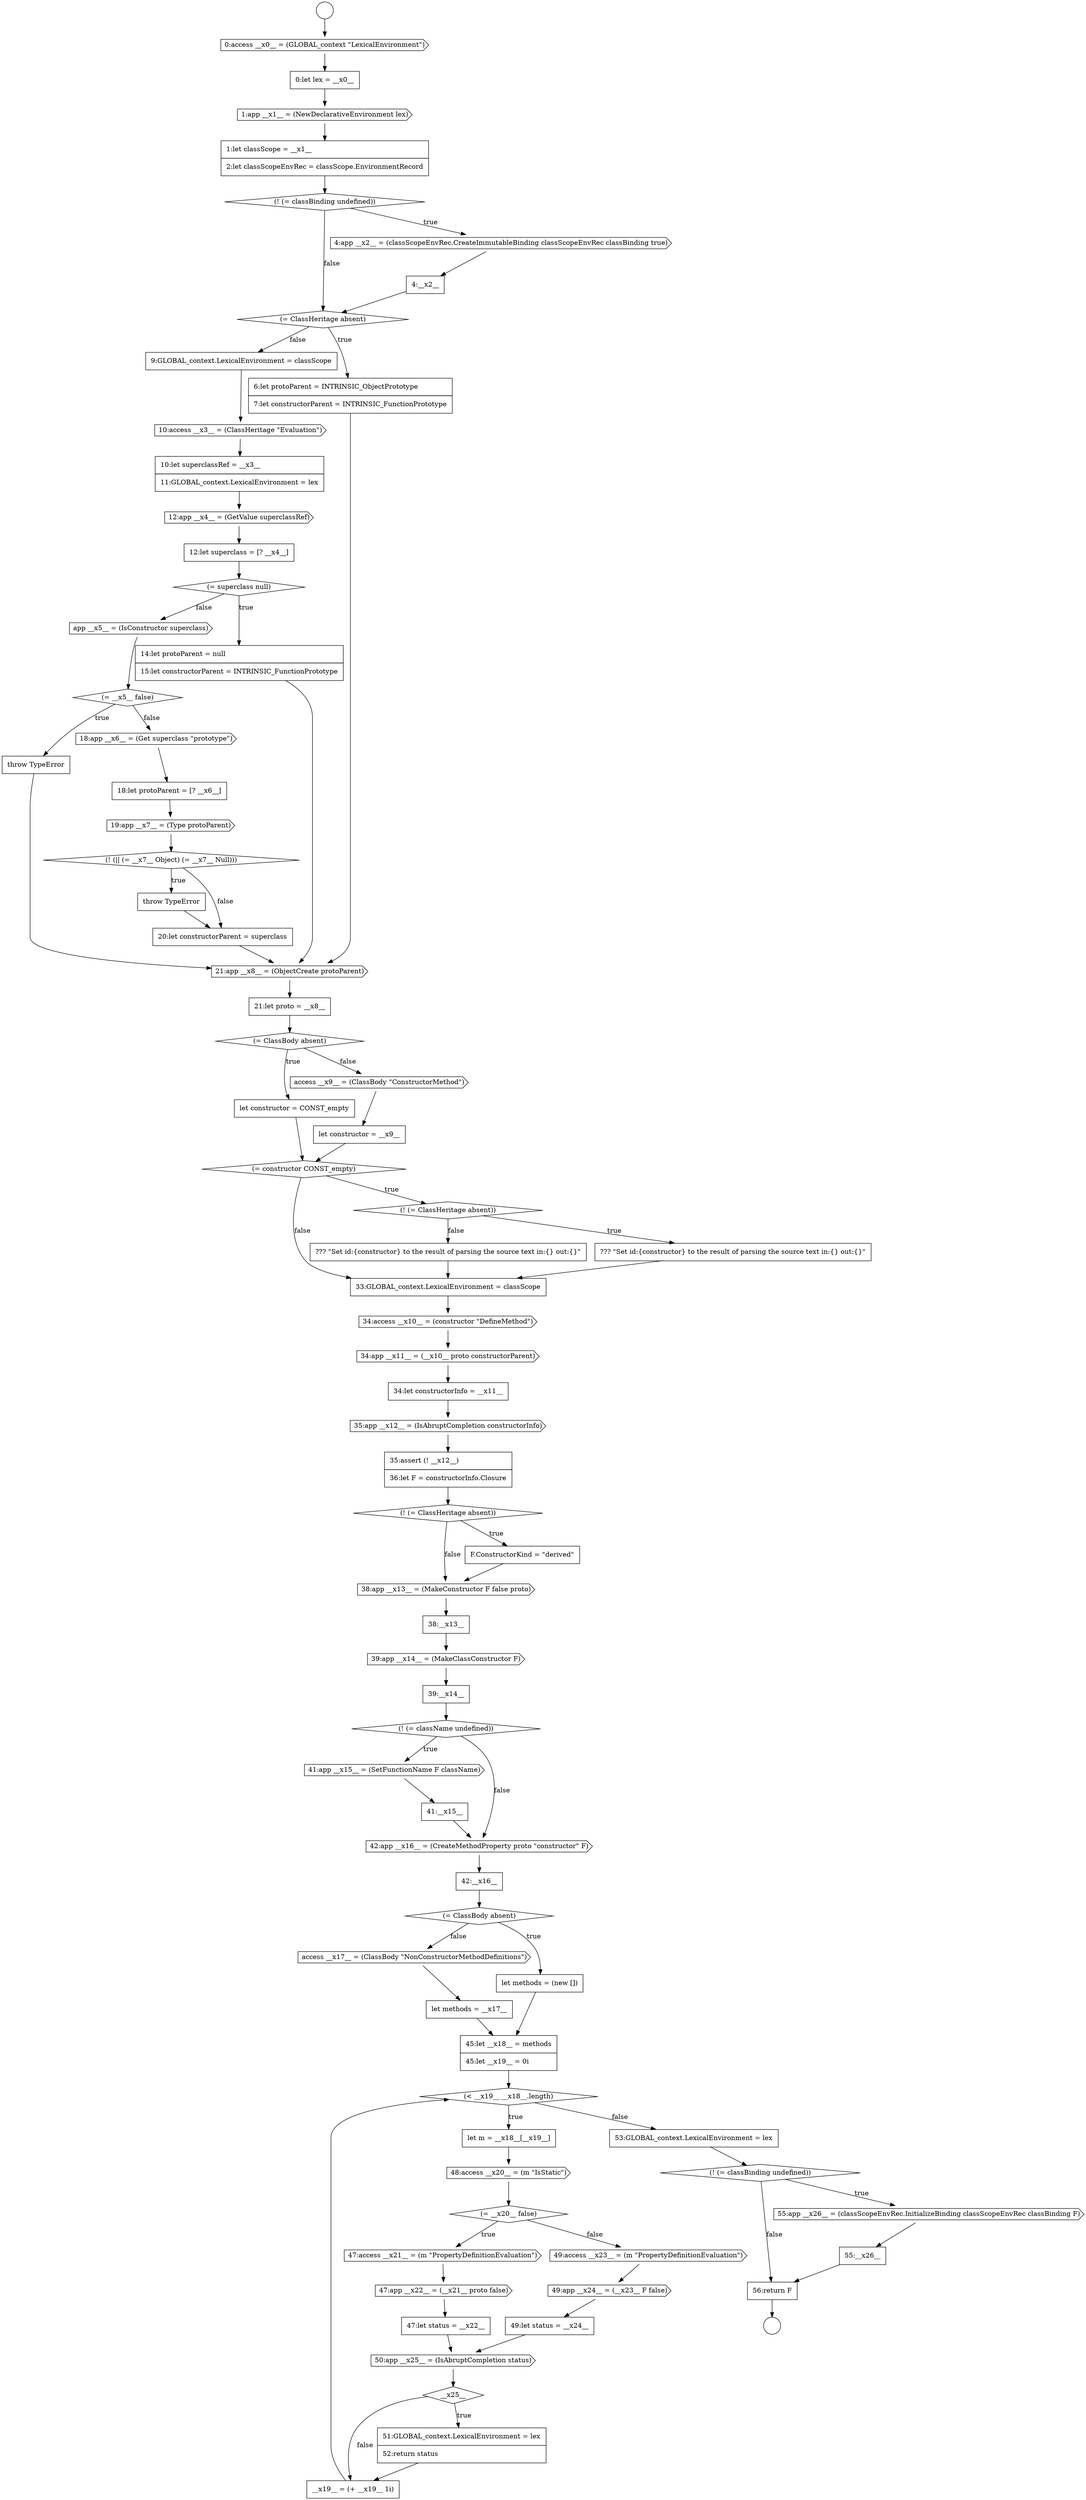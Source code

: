 digraph {
  node9356 [shape=none, margin=0, label=<<font color="black">
    <table border="0" cellborder="1" cellspacing="0" cellpadding="10">
      <tr><td align="left">33:GLOBAL_context.LexicalEnvironment = classScope</td></tr>
    </table>
  </font>> color="black" fillcolor="white" style=filled]
  node9362 [shape=diamond, label=<<font color="black">(! (= ClassHeritage absent))</font>> color="black" fillcolor="white" style=filled]
  node9339 [shape=none, margin=0, label=<<font color="black">
    <table border="0" cellborder="1" cellspacing="0" cellpadding="10">
      <tr><td align="left">throw TypeError</td></tr>
    </table>
  </font>> color="black" fillcolor="white" style=filled]
  node9327 [shape=none, margin=0, label=<<font color="black">
    <table border="0" cellborder="1" cellspacing="0" cellpadding="10">
      <tr><td align="left">4:__x2__</td></tr>
    </table>
  </font>> color="black" fillcolor="white" style=filled]
  node9334 [shape=none, margin=0, label=<<font color="black">
    <table border="0" cellborder="1" cellspacing="0" cellpadding="10">
      <tr><td align="left">12:let superclass = [? __x4__]</td></tr>
    </table>
  </font>> color="black" fillcolor="white" style=filled]
  node9343 [shape=diamond, label=<<font color="black">(! (|| (= __x7__ Object) (= __x7__ Null)))</font>> color="black" fillcolor="white" style=filled]
  node9382 [shape=cds, label=<<font color="black">47:access __x21__ = (m &quot;PropertyDefinitionEvaluation&quot;)</font>> color="black" fillcolor="white" style=filled]
  node9385 [shape=cds, label=<<font color="black">49:access __x23__ = (m &quot;PropertyDefinitionEvaluation&quot;)</font>> color="black" fillcolor="white" style=filled]
  node9342 [shape=cds, label=<<font color="black">19:app __x7__ = (Type protoParent)</font>> color="black" fillcolor="white" style=filled]
  node9383 [shape=cds, label=<<font color="black">47:app __x22__ = (__x21__ proto false)</font>> color="black" fillcolor="white" style=filled]
  node9324 [shape=none, margin=0, label=<<font color="black">
    <table border="0" cellborder="1" cellspacing="0" cellpadding="10">
      <tr><td align="left">1:let classScope = __x1__</td></tr>
      <tr><td align="left">2:let classScopeEnvRec = classScope.EnvironmentRecord</td></tr>
    </table>
  </font>> color="black" fillcolor="white" style=filled]
  node9337 [shape=cds, label=<<font color="black">app __x5__ = (IsConstructor superclass)</font>> color="black" fillcolor="white" style=filled]
  node9364 [shape=cds, label=<<font color="black">38:app __x13__ = (MakeConstructor F false proto)</font>> color="black" fillcolor="white" style=filled]
  node9373 [shape=diamond, label=<<font color="black">(= ClassBody absent)</font>> color="black" fillcolor="white" style=filled]
  node9351 [shape=none, margin=0, label=<<font color="black">
    <table border="0" cellborder="1" cellspacing="0" cellpadding="10">
      <tr><td align="left">let constructor = __x9__</td></tr>
    </table>
  </font>> color="black" fillcolor="white" style=filled]
  node9379 [shape=none, margin=0, label=<<font color="black">
    <table border="0" cellborder="1" cellspacing="0" cellpadding="10">
      <tr><td align="left">let m = __x18__[__x19__]</td></tr>
    </table>
  </font>> color="black" fillcolor="white" style=filled]
  node9396 [shape=none, margin=0, label=<<font color="black">
    <table border="0" cellborder="1" cellspacing="0" cellpadding="10">
      <tr><td align="left">56:return F</td></tr>
    </table>
  </font>> color="black" fillcolor="white" style=filled]
  node9394 [shape=cds, label=<<font color="black">55:app __x26__ = (classScopeEnvRec.InitializeBinding classScopeEnvRec classBinding F)</font>> color="black" fillcolor="white" style=filled]
  node9332 [shape=none, margin=0, label=<<font color="black">
    <table border="0" cellborder="1" cellspacing="0" cellpadding="10">
      <tr><td align="left">10:let superclassRef = __x3__</td></tr>
      <tr><td align="left">11:GLOBAL_context.LexicalEnvironment = lex</td></tr>
    </table>
  </font>> color="black" fillcolor="white" style=filled]
  node9360 [shape=cds, label=<<font color="black">35:app __x12__ = (IsAbruptCompletion constructorInfo)</font>> color="black" fillcolor="white" style=filled]
  node9336 [shape=none, margin=0, label=<<font color="black">
    <table border="0" cellborder="1" cellspacing="0" cellpadding="10">
      <tr><td align="left">14:let protoParent = null</td></tr>
      <tr><td align="left">15:let constructorParent = INTRINSIC_FunctionPrototype</td></tr>
    </table>
  </font>> color="black" fillcolor="white" style=filled]
  node9330 [shape=none, margin=0, label=<<font color="black">
    <table border="0" cellborder="1" cellspacing="0" cellpadding="10">
      <tr><td align="left">9:GLOBAL_context.LexicalEnvironment = classScope</td></tr>
    </table>
  </font>> color="black" fillcolor="white" style=filled]
  node9388 [shape=cds, label=<<font color="black">50:app __x25__ = (IsAbruptCompletion status)</font>> color="black" fillcolor="white" style=filled]
  node9319 [shape=circle label=" " color="black" fillcolor="white" style=filled]
  node9369 [shape=cds, label=<<font color="black">41:app __x15__ = (SetFunctionName F className)</font>> color="black" fillcolor="white" style=filled]
  node9341 [shape=none, margin=0, label=<<font color="black">
    <table border="0" cellborder="1" cellspacing="0" cellpadding="10">
      <tr><td align="left">18:let protoParent = [? __x6__]</td></tr>
    </table>
  </font>> color="black" fillcolor="white" style=filled]
  node9368 [shape=diamond, label=<<font color="black">(! (= className undefined))</font>> color="black" fillcolor="white" style=filled]
  node9347 [shape=none, margin=0, label=<<font color="black">
    <table border="0" cellborder="1" cellspacing="0" cellpadding="10">
      <tr><td align="left">21:let proto = __x8__</td></tr>
    </table>
  </font>> color="black" fillcolor="white" style=filled]
  node9340 [shape=cds, label=<<font color="black">18:app __x6__ = (Get superclass &quot;prototype&quot;)</font>> color="black" fillcolor="white" style=filled]
  node9323 [shape=cds, label=<<font color="black">1:app __x1__ = (NewDeclarativeEnvironment lex)</font>> color="black" fillcolor="white" style=filled]
  node9384 [shape=none, margin=0, label=<<font color="black">
    <table border="0" cellborder="1" cellspacing="0" cellpadding="10">
      <tr><td align="left">47:let status = __x22__</td></tr>
    </table>
  </font>> color="black" fillcolor="white" style=filled]
  node9380 [shape=cds, label=<<font color="black">48:access __x20__ = (m &quot;IsStatic&quot;)</font>> color="black" fillcolor="white" style=filled]
  node9391 [shape=none, margin=0, label=<<font color="black">
    <table border="0" cellborder="1" cellspacing="0" cellpadding="10">
      <tr><td align="left">__x19__ = (+ __x19__ 1i)</td></tr>
    </table>
  </font>> color="black" fillcolor="white" style=filled]
  node9355 [shape=none, margin=0, label=<<font color="black">
    <table border="0" cellborder="1" cellspacing="0" cellpadding="10">
      <tr><td align="left">??? &quot;Set id:{constructor} to the result of parsing the source text in:{} out:{}&quot;</td></tr>
    </table>
  </font>> color="black" fillcolor="white" style=filled]
  node9328 [shape=diamond, label=<<font color="black">(= ClassHeritage absent)</font>> color="black" fillcolor="white" style=filled]
  node9376 [shape=none, margin=0, label=<<font color="black">
    <table border="0" cellborder="1" cellspacing="0" cellpadding="10">
      <tr><td align="left">let methods = __x17__</td></tr>
    </table>
  </font>> color="black" fillcolor="white" style=filled]
  node9333 [shape=cds, label=<<font color="black">12:app __x4__ = (GetValue superclassRef)</font>> color="black" fillcolor="white" style=filled]
  node9387 [shape=none, margin=0, label=<<font color="black">
    <table border="0" cellborder="1" cellspacing="0" cellpadding="10">
      <tr><td align="left">49:let status = __x24__</td></tr>
    </table>
  </font>> color="black" fillcolor="white" style=filled]
  node9392 [shape=none, margin=0, label=<<font color="black">
    <table border="0" cellborder="1" cellspacing="0" cellpadding="10">
      <tr><td align="left">53:GLOBAL_context.LexicalEnvironment = lex</td></tr>
    </table>
  </font>> color="black" fillcolor="white" style=filled]
  node9348 [shape=diamond, label=<<font color="black">(= ClassBody absent)</font>> color="black" fillcolor="white" style=filled]
  node9372 [shape=none, margin=0, label=<<font color="black">
    <table border="0" cellborder="1" cellspacing="0" cellpadding="10">
      <tr><td align="left">42:__x16__</td></tr>
    </table>
  </font>> color="black" fillcolor="white" style=filled]
  node9365 [shape=none, margin=0, label=<<font color="black">
    <table border="0" cellborder="1" cellspacing="0" cellpadding="10">
      <tr><td align="left">38:__x13__</td></tr>
    </table>
  </font>> color="black" fillcolor="white" style=filled]
  node9359 [shape=none, margin=0, label=<<font color="black">
    <table border="0" cellborder="1" cellspacing="0" cellpadding="10">
      <tr><td align="left">34:let constructorInfo = __x11__</td></tr>
    </table>
  </font>> color="black" fillcolor="white" style=filled]
  node9352 [shape=diamond, label=<<font color="black">(= constructor CONST_empty)</font>> color="black" fillcolor="white" style=filled]
  node9320 [shape=circle label=" " color="black" fillcolor="white" style=filled]
  node9354 [shape=none, margin=0, label=<<font color="black">
    <table border="0" cellborder="1" cellspacing="0" cellpadding="10">
      <tr><td align="left">??? &quot;Set id:{constructor} to the result of parsing the source text in:{} out:{}&quot;</td></tr>
    </table>
  </font>> color="black" fillcolor="white" style=filled]
  node9390 [shape=none, margin=0, label=<<font color="black">
    <table border="0" cellborder="1" cellspacing="0" cellpadding="10">
      <tr><td align="left">51:GLOBAL_context.LexicalEnvironment = lex</td></tr>
      <tr><td align="left">52:return status</td></tr>
    </table>
  </font>> color="black" fillcolor="white" style=filled]
  node9344 [shape=none, margin=0, label=<<font color="black">
    <table border="0" cellborder="1" cellspacing="0" cellpadding="10">
      <tr><td align="left">throw TypeError</td></tr>
    </table>
  </font>> color="black" fillcolor="white" style=filled]
  node9349 [shape=none, margin=0, label=<<font color="black">
    <table border="0" cellborder="1" cellspacing="0" cellpadding="10">
      <tr><td align="left">let constructor = CONST_empty</td></tr>
    </table>
  </font>> color="black" fillcolor="white" style=filled]
  node9375 [shape=cds, label=<<font color="black">access __x17__ = (ClassBody &quot;NonConstructorMethodDefinitions&quot;)</font>> color="black" fillcolor="white" style=filled]
  node9377 [shape=none, margin=0, label=<<font color="black">
    <table border="0" cellborder="1" cellspacing="0" cellpadding="10">
      <tr><td align="left">45:let __x18__ = methods</td></tr>
      <tr><td align="left">45:let __x19__ = 0i</td></tr>
    </table>
  </font>> color="black" fillcolor="white" style=filled]
  node9322 [shape=none, margin=0, label=<<font color="black">
    <table border="0" cellborder="1" cellspacing="0" cellpadding="10">
      <tr><td align="left">0:let lex = __x0__</td></tr>
    </table>
  </font>> color="black" fillcolor="white" style=filled]
  node9381 [shape=diamond, label=<<font color="black">(= __x20__ false)</font>> color="black" fillcolor="white" style=filled]
  node9371 [shape=cds, label=<<font color="black">42:app __x16__ = (CreateMethodProperty proto &quot;constructor&quot; F)</font>> color="black" fillcolor="white" style=filled]
  node9366 [shape=cds, label=<<font color="black">39:app __x14__ = (MakeClassConstructor F)</font>> color="black" fillcolor="white" style=filled]
  node9345 [shape=none, margin=0, label=<<font color="black">
    <table border="0" cellborder="1" cellspacing="0" cellpadding="10">
      <tr><td align="left">20:let constructorParent = superclass</td></tr>
    </table>
  </font>> color="black" fillcolor="white" style=filled]
  node9358 [shape=cds, label=<<font color="black">34:app __x11__ = (__x10__ proto constructorParent)</font>> color="black" fillcolor="white" style=filled]
  node9386 [shape=cds, label=<<font color="black">49:app __x24__ = (__x23__ F false)</font>> color="black" fillcolor="white" style=filled]
  node9353 [shape=diamond, label=<<font color="black">(! (= ClassHeritage absent))</font>> color="black" fillcolor="white" style=filled]
  node9363 [shape=none, margin=0, label=<<font color="black">
    <table border="0" cellborder="1" cellspacing="0" cellpadding="10">
      <tr><td align="left">F.ConstructorKind = &quot;derived&quot;</td></tr>
    </table>
  </font>> color="black" fillcolor="white" style=filled]
  node9326 [shape=cds, label=<<font color="black">4:app __x2__ = (classScopeEnvRec.CreateImmutableBinding classScopeEnvRec classBinding true)</font>> color="black" fillcolor="white" style=filled]
  node9374 [shape=none, margin=0, label=<<font color="black">
    <table border="0" cellborder="1" cellspacing="0" cellpadding="10">
      <tr><td align="left">let methods = (new [])</td></tr>
    </table>
  </font>> color="black" fillcolor="white" style=filled]
  node9395 [shape=none, margin=0, label=<<font color="black">
    <table border="0" cellborder="1" cellspacing="0" cellpadding="10">
      <tr><td align="left">55:__x26__</td></tr>
    </table>
  </font>> color="black" fillcolor="white" style=filled]
  node9389 [shape=diamond, label=<<font color="black">__x25__</font>> color="black" fillcolor="white" style=filled]
  node9338 [shape=diamond, label=<<font color="black">(= __x5__ false)</font>> color="black" fillcolor="white" style=filled]
  node9393 [shape=diamond, label=<<font color="black">(! (= classBinding undefined))</font>> color="black" fillcolor="white" style=filled]
  node9350 [shape=cds, label=<<font color="black">access __x9__ = (ClassBody &quot;ConstructorMethod&quot;)</font>> color="black" fillcolor="white" style=filled]
  node9321 [shape=cds, label=<<font color="black">0:access __x0__ = (GLOBAL_context &quot;LexicalEnvironment&quot;)</font>> color="black" fillcolor="white" style=filled]
  node9378 [shape=diamond, label=<<font color="black">(&lt; __x19__ __x18__.length)</font>> color="black" fillcolor="white" style=filled]
  node9361 [shape=none, margin=0, label=<<font color="black">
    <table border="0" cellborder="1" cellspacing="0" cellpadding="10">
      <tr><td align="left">35:assert (! __x12__)</td></tr>
      <tr><td align="left">36:let F = constructorInfo.Closure</td></tr>
    </table>
  </font>> color="black" fillcolor="white" style=filled]
  node9346 [shape=cds, label=<<font color="black">21:app __x8__ = (ObjectCreate protoParent)</font>> color="black" fillcolor="white" style=filled]
  node9329 [shape=none, margin=0, label=<<font color="black">
    <table border="0" cellborder="1" cellspacing="0" cellpadding="10">
      <tr><td align="left">6:let protoParent = INTRINSIC_ObjectPrototype</td></tr>
      <tr><td align="left">7:let constructorParent = INTRINSIC_FunctionPrototype</td></tr>
    </table>
  </font>> color="black" fillcolor="white" style=filled]
  node9331 [shape=cds, label=<<font color="black">10:access __x3__ = (ClassHeritage &quot;Evaluation&quot;)</font>> color="black" fillcolor="white" style=filled]
  node9325 [shape=diamond, label=<<font color="black">(! (= classBinding undefined))</font>> color="black" fillcolor="white" style=filled]
  node9357 [shape=cds, label=<<font color="black">34:access __x10__ = (constructor &quot;DefineMethod&quot;)</font>> color="black" fillcolor="white" style=filled]
  node9367 [shape=none, margin=0, label=<<font color="black">
    <table border="0" cellborder="1" cellspacing="0" cellpadding="10">
      <tr><td align="left">39:__x14__</td></tr>
    </table>
  </font>> color="black" fillcolor="white" style=filled]
  node9335 [shape=diamond, label=<<font color="black">(= superclass null)</font>> color="black" fillcolor="white" style=filled]
  node9370 [shape=none, margin=0, label=<<font color="black">
    <table border="0" cellborder="1" cellspacing="0" cellpadding="10">
      <tr><td align="left">41:__x15__</td></tr>
    </table>
  </font>> color="black" fillcolor="white" style=filled]
  node9338 -> node9339 [label=<<font color="black">true</font>> color="black"]
  node9338 -> node9340 [label=<<font color="black">false</font>> color="black"]
  node9377 -> node9378 [ color="black"]
  node9374 -> node9377 [ color="black"]
  node9385 -> node9386 [ color="black"]
  node9387 -> node9388 [ color="black"]
  node9394 -> node9395 [ color="black"]
  node9390 -> node9391 [ color="black"]
  node9388 -> node9389 [ color="black"]
  node9323 -> node9324 [ color="black"]
  node9364 -> node9365 [ color="black"]
  node9376 -> node9377 [ color="black"]
  node9354 -> node9356 [ color="black"]
  node9365 -> node9366 [ color="black"]
  node9395 -> node9396 [ color="black"]
  node9383 -> node9384 [ color="black"]
  node9357 -> node9358 [ color="black"]
  node9344 -> node9345 [ color="black"]
  node9391 -> node9378 [ color="black"]
  node9321 -> node9322 [ color="black"]
  node9334 -> node9335 [ color="black"]
  node9358 -> node9359 [ color="black"]
  node9345 -> node9346 [ color="black"]
  node9336 -> node9346 [ color="black"]
  node9368 -> node9369 [label=<<font color="black">true</font>> color="black"]
  node9368 -> node9371 [label=<<font color="black">false</font>> color="black"]
  node9350 -> node9351 [ color="black"]
  node9343 -> node9344 [label=<<font color="black">true</font>> color="black"]
  node9343 -> node9345 [label=<<font color="black">false</font>> color="black"]
  node9381 -> node9382 [label=<<font color="black">true</font>> color="black"]
  node9381 -> node9385 [label=<<font color="black">false</font>> color="black"]
  node9333 -> node9334 [ color="black"]
  node9331 -> node9332 [ color="black"]
  node9355 -> node9356 [ color="black"]
  node9342 -> node9343 [ color="black"]
  node9360 -> node9361 [ color="black"]
  node9341 -> node9342 [ color="black"]
  node9371 -> node9372 [ color="black"]
  node9372 -> node9373 [ color="black"]
  node9396 -> node9320 [ color="black"]
  node9370 -> node9371 [ color="black"]
  node9330 -> node9331 [ color="black"]
  node9329 -> node9346 [ color="black"]
  node9353 -> node9354 [label=<<font color="black">true</font>> color="black"]
  node9353 -> node9355 [label=<<font color="black">false</font>> color="black"]
  node9325 -> node9326 [label=<<font color="black">true</font>> color="black"]
  node9325 -> node9328 [label=<<font color="black">false</font>> color="black"]
  node9356 -> node9357 [ color="black"]
  node9351 -> node9352 [ color="black"]
  node9319 -> node9321 [ color="black"]
  node9373 -> node9374 [label=<<font color="black">true</font>> color="black"]
  node9373 -> node9375 [label=<<font color="black">false</font>> color="black"]
  node9346 -> node9347 [ color="black"]
  node9389 -> node9390 [label=<<font color="black">true</font>> color="black"]
  node9389 -> node9391 [label=<<font color="black">false</font>> color="black"]
  node9324 -> node9325 [ color="black"]
  node9322 -> node9323 [ color="black"]
  node9367 -> node9368 [ color="black"]
  node9327 -> node9328 [ color="black"]
  node9337 -> node9338 [ color="black"]
  node9326 -> node9327 [ color="black"]
  node9375 -> node9376 [ color="black"]
  node9363 -> node9364 [ color="black"]
  node9392 -> node9393 [ color="black"]
  node9379 -> node9380 [ color="black"]
  node9362 -> node9363 [label=<<font color="black">true</font>> color="black"]
  node9362 -> node9364 [label=<<font color="black">false</font>> color="black"]
  node9352 -> node9353 [label=<<font color="black">true</font>> color="black"]
  node9352 -> node9356 [label=<<font color="black">false</font>> color="black"]
  node9369 -> node9370 [ color="black"]
  node9380 -> node9381 [ color="black"]
  node9348 -> node9349 [label=<<font color="black">true</font>> color="black"]
  node9348 -> node9350 [label=<<font color="black">false</font>> color="black"]
  node9349 -> node9352 [ color="black"]
  node9328 -> node9329 [label=<<font color="black">true</font>> color="black"]
  node9328 -> node9330 [label=<<font color="black">false</font>> color="black"]
  node9332 -> node9333 [ color="black"]
  node9366 -> node9367 [ color="black"]
  node9378 -> node9379 [label=<<font color="black">true</font>> color="black"]
  node9378 -> node9392 [label=<<font color="black">false</font>> color="black"]
  node9335 -> node9336 [label=<<font color="black">true</font>> color="black"]
  node9335 -> node9337 [label=<<font color="black">false</font>> color="black"]
  node9361 -> node9362 [ color="black"]
  node9359 -> node9360 [ color="black"]
  node9340 -> node9341 [ color="black"]
  node9382 -> node9383 [ color="black"]
  node9393 -> node9394 [label=<<font color="black">true</font>> color="black"]
  node9393 -> node9396 [label=<<font color="black">false</font>> color="black"]
  node9347 -> node9348 [ color="black"]
  node9386 -> node9387 [ color="black"]
  node9339 -> node9346 [ color="black"]
  node9384 -> node9388 [ color="black"]
}
